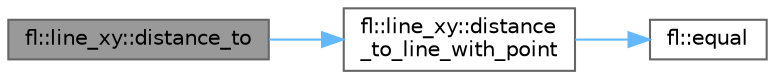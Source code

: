 digraph "fl::line_xy::distance_to"
{
 // INTERACTIVE_SVG=YES
 // LATEX_PDF_SIZE
  bgcolor="transparent";
  edge [fontname=Helvetica,fontsize=10,labelfontname=Helvetica,labelfontsize=10];
  node [fontname=Helvetica,fontsize=10,shape=box,height=0.2,width=0.4];
  rankdir="LR";
  Node1 [id="Node000001",label="fl::line_xy::distance_to",height=0.2,width=0.4,color="gray40", fillcolor="grey60", style="filled", fontcolor="black",tooltip=" "];
  Node1 -> Node2 [id="edge1_Node000001_Node000002",color="steelblue1",style="solid",tooltip=" "];
  Node2 [id="Node000002",label="fl::line_xy::distance\l_to_line_with_point",height=0.2,width=0.4,color="grey40", fillcolor="white", style="filled",URL="$da/d95/structfl_1_1line__xy_a3806df0bfbbf0471d8844a503abbbfda.html#a3806df0bfbbf0471d8844a503abbbfda",tooltip=" "];
  Node2 -> Node3 [id="edge2_Node000002_Node000003",color="steelblue1",style="solid",tooltip=" "];
  Node3 [id="Node000003",label="fl::equal",height=0.2,width=0.4,color="grey40", fillcolor="white", style="filled",URL="$d4/d36/namespacefl_acdddf03e2d40b1af890e252ac40a9e1f.html#acdddf03e2d40b1af890e252ac40a9e1f",tooltip=" "];
}
